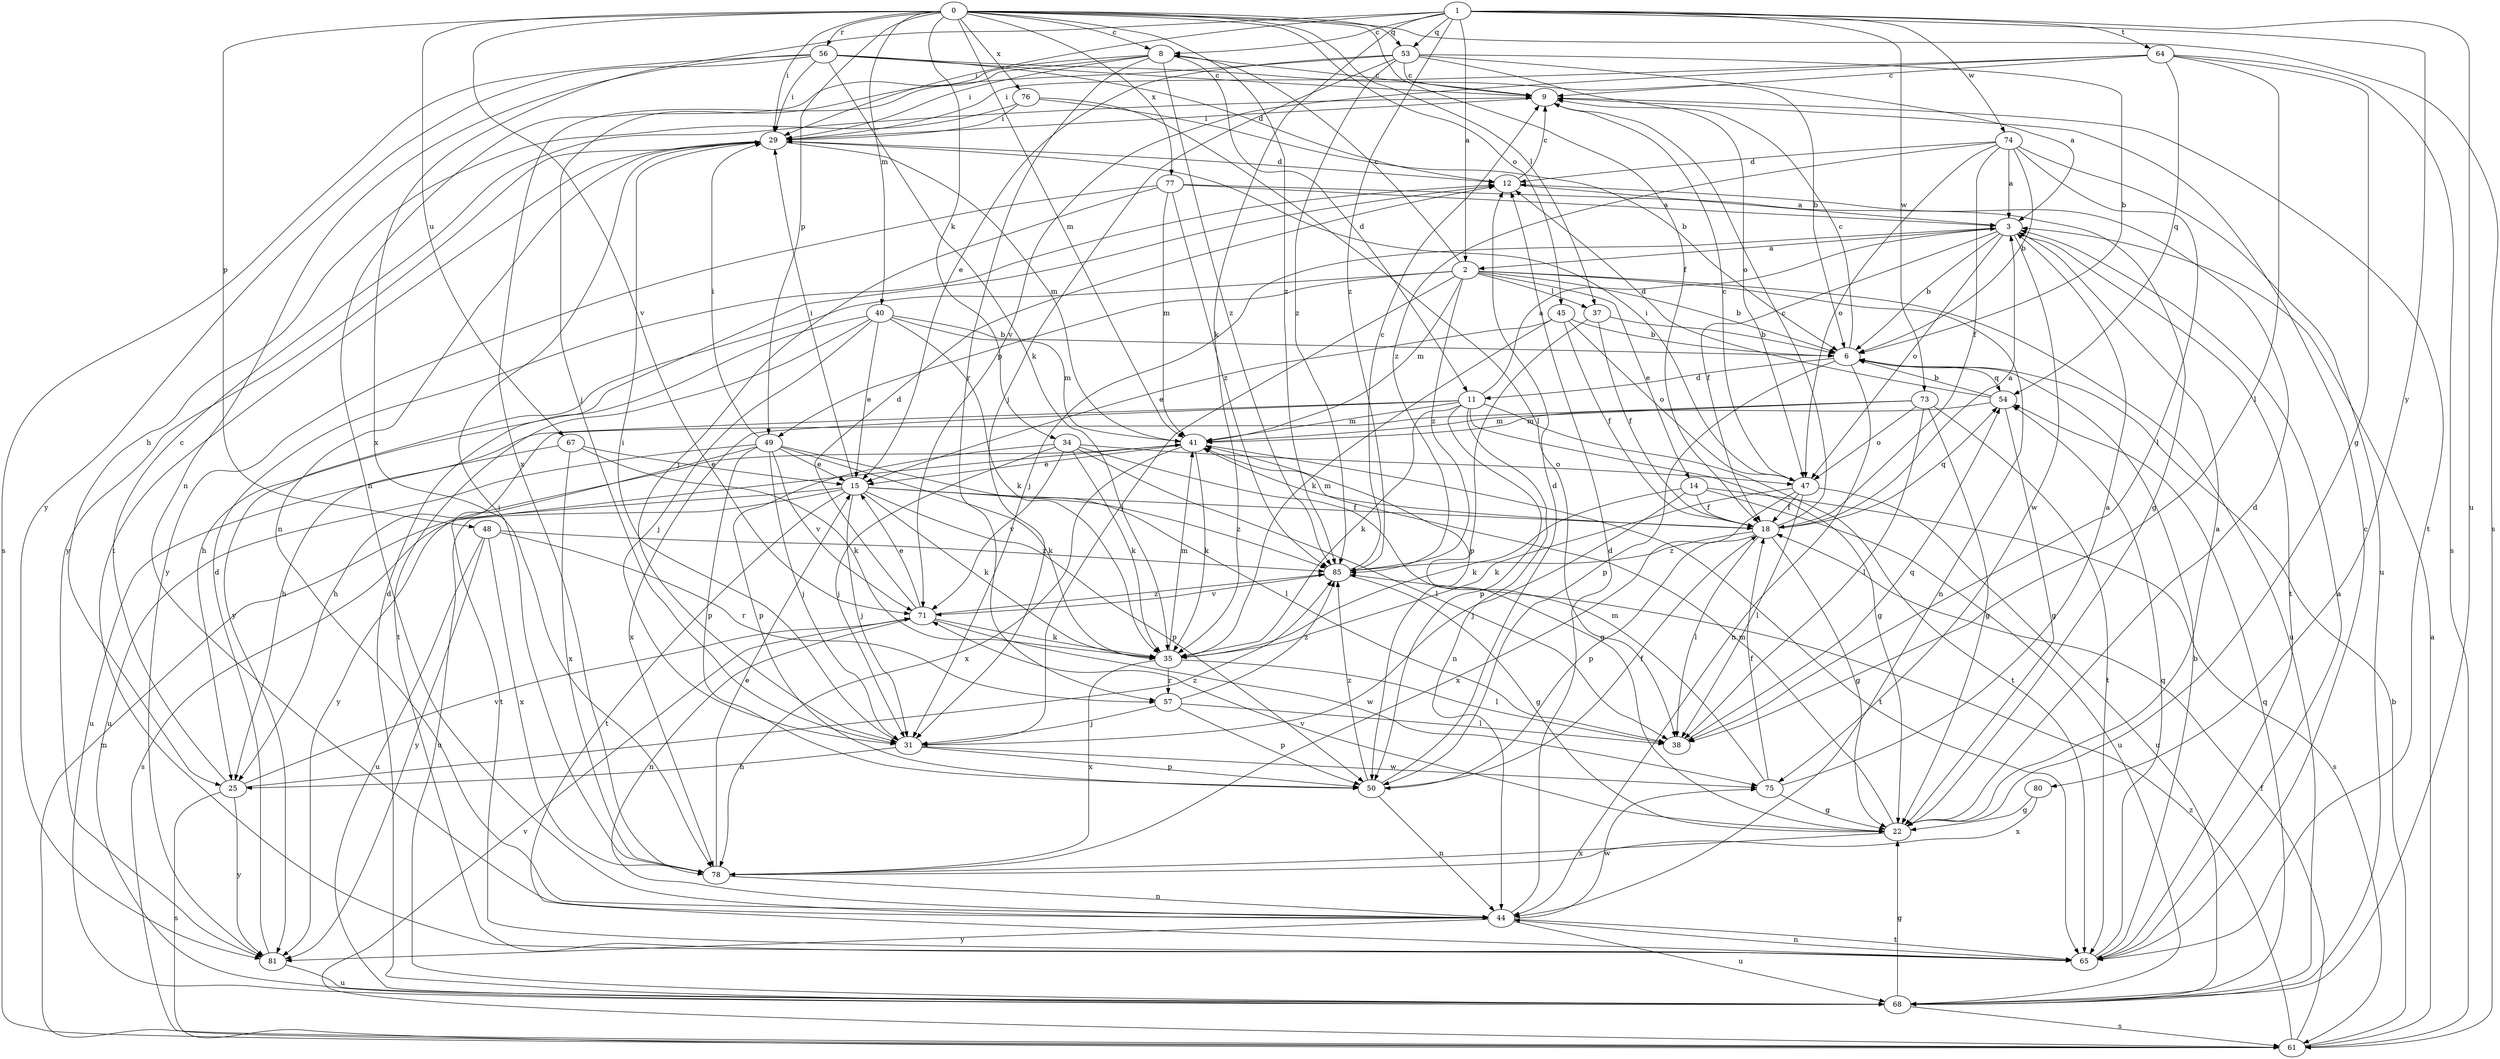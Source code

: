 strict digraph  {
0;
1;
2;
3;
6;
8;
9;
11;
12;
14;
15;
18;
22;
25;
29;
31;
34;
35;
37;
38;
40;
41;
44;
45;
47;
48;
49;
50;
53;
54;
56;
57;
61;
64;
65;
67;
68;
71;
73;
74;
75;
76;
77;
78;
80;
81;
85;
0 -> 8  [label=c];
0 -> 18  [label=f];
0 -> 29  [label=i];
0 -> 34  [label=k];
0 -> 37  [label=l];
0 -> 40  [label=m];
0 -> 41  [label=m];
0 -> 45  [label=o];
0 -> 48  [label=p];
0 -> 49  [label=p];
0 -> 53  [label=q];
0 -> 56  [label=r];
0 -> 61  [label=s];
0 -> 67  [label=u];
0 -> 71  [label=v];
0 -> 76  [label=x];
0 -> 77  [label=x];
0 -> 85  [label=z];
1 -> 2  [label=a];
1 -> 8  [label=c];
1 -> 29  [label=i];
1 -> 35  [label=k];
1 -> 53  [label=q];
1 -> 64  [label=t];
1 -> 68  [label=u];
1 -> 73  [label=w];
1 -> 74  [label=w];
1 -> 78  [label=x];
1 -> 80  [label=y];
1 -> 85  [label=z];
2 -> 6  [label=b];
2 -> 8  [label=c];
2 -> 14  [label=e];
2 -> 31  [label=j];
2 -> 37  [label=l];
2 -> 41  [label=m];
2 -> 44  [label=n];
2 -> 49  [label=p];
2 -> 68  [label=u];
2 -> 81  [label=y];
2 -> 85  [label=z];
3 -> 2  [label=a];
3 -> 6  [label=b];
3 -> 18  [label=f];
3 -> 31  [label=j];
3 -> 47  [label=o];
3 -> 65  [label=t];
3 -> 75  [label=w];
6 -> 9  [label=c];
6 -> 11  [label=d];
6 -> 44  [label=n];
6 -> 50  [label=p];
6 -> 54  [label=q];
8 -> 9  [label=c];
8 -> 11  [label=d];
8 -> 29  [label=i];
8 -> 31  [label=j];
8 -> 44  [label=n];
8 -> 57  [label=r];
8 -> 85  [label=z];
9 -> 29  [label=i];
9 -> 65  [label=t];
11 -> 3  [label=a];
11 -> 22  [label=g];
11 -> 25  [label=h];
11 -> 35  [label=k];
11 -> 41  [label=m];
11 -> 44  [label=n];
11 -> 50  [label=p];
11 -> 65  [label=t];
11 -> 78  [label=x];
12 -> 3  [label=a];
12 -> 9  [label=c];
14 -> 18  [label=f];
14 -> 31  [label=j];
14 -> 35  [label=k];
14 -> 61  [label=s];
14 -> 68  [label=u];
15 -> 18  [label=f];
15 -> 29  [label=i];
15 -> 31  [label=j];
15 -> 35  [label=k];
15 -> 50  [label=p];
15 -> 61  [label=s];
15 -> 65  [label=t];
15 -> 68  [label=u];
15 -> 85  [label=z];
18 -> 3  [label=a];
18 -> 9  [label=c];
18 -> 22  [label=g];
18 -> 38  [label=l];
18 -> 41  [label=m];
18 -> 50  [label=p];
18 -> 54  [label=q];
18 -> 85  [label=z];
22 -> 3  [label=a];
22 -> 12  [label=d];
22 -> 41  [label=m];
22 -> 71  [label=v];
22 -> 78  [label=x];
25 -> 9  [label=c];
25 -> 61  [label=s];
25 -> 71  [label=v];
25 -> 81  [label=y];
25 -> 85  [label=z];
29 -> 12  [label=d];
29 -> 41  [label=m];
29 -> 44  [label=n];
29 -> 65  [label=t];
29 -> 81  [label=y];
31 -> 25  [label=h];
31 -> 29  [label=i];
31 -> 50  [label=p];
31 -> 75  [label=w];
34 -> 22  [label=g];
34 -> 31  [label=j];
34 -> 35  [label=k];
34 -> 38  [label=l];
34 -> 47  [label=o];
34 -> 50  [label=p];
34 -> 71  [label=v];
35 -> 38  [label=l];
35 -> 41  [label=m];
35 -> 57  [label=r];
35 -> 78  [label=x];
37 -> 6  [label=b];
37 -> 18  [label=f];
37 -> 50  [label=p];
38 -> 54  [label=q];
40 -> 6  [label=b];
40 -> 15  [label=e];
40 -> 25  [label=h];
40 -> 31  [label=j];
40 -> 35  [label=k];
40 -> 41  [label=m];
40 -> 65  [label=t];
41 -> 15  [label=e];
41 -> 35  [label=k];
41 -> 65  [label=t];
41 -> 78  [label=x];
41 -> 81  [label=y];
44 -> 12  [label=d];
44 -> 65  [label=t];
44 -> 68  [label=u];
44 -> 75  [label=w];
44 -> 81  [label=y];
45 -> 6  [label=b];
45 -> 15  [label=e];
45 -> 18  [label=f];
45 -> 35  [label=k];
45 -> 47  [label=o];
47 -> 9  [label=c];
47 -> 18  [label=f];
47 -> 29  [label=i];
47 -> 35  [label=k];
47 -> 38  [label=l];
47 -> 68  [label=u];
47 -> 78  [label=x];
48 -> 57  [label=r];
48 -> 68  [label=u];
48 -> 78  [label=x];
48 -> 81  [label=y];
48 -> 85  [label=z];
49 -> 15  [label=e];
49 -> 29  [label=i];
49 -> 31  [label=j];
49 -> 35  [label=k];
49 -> 38  [label=l];
49 -> 50  [label=p];
49 -> 65  [label=t];
49 -> 68  [label=u];
49 -> 71  [label=v];
50 -> 12  [label=d];
50 -> 18  [label=f];
50 -> 44  [label=n];
50 -> 85  [label=z];
53 -> 3  [label=a];
53 -> 6  [label=b];
53 -> 9  [label=c];
53 -> 15  [label=e];
53 -> 31  [label=j];
53 -> 47  [label=o];
53 -> 78  [label=x];
53 -> 85  [label=z];
54 -> 6  [label=b];
54 -> 12  [label=d];
54 -> 22  [label=g];
54 -> 41  [label=m];
56 -> 6  [label=b];
56 -> 9  [label=c];
56 -> 12  [label=d];
56 -> 29  [label=i];
56 -> 35  [label=k];
56 -> 44  [label=n];
56 -> 61  [label=s];
56 -> 81  [label=y];
57 -> 31  [label=j];
57 -> 38  [label=l];
57 -> 50  [label=p];
57 -> 85  [label=z];
61 -> 3  [label=a];
61 -> 6  [label=b];
61 -> 18  [label=f];
61 -> 41  [label=m];
61 -> 71  [label=v];
61 -> 85  [label=z];
64 -> 9  [label=c];
64 -> 22  [label=g];
64 -> 29  [label=i];
64 -> 38  [label=l];
64 -> 54  [label=q];
64 -> 61  [label=s];
64 -> 71  [label=v];
65 -> 3  [label=a];
65 -> 6  [label=b];
65 -> 9  [label=c];
65 -> 44  [label=n];
65 -> 54  [label=q];
67 -> 15  [label=e];
67 -> 35  [label=k];
67 -> 68  [label=u];
67 -> 78  [label=x];
68 -> 12  [label=d];
68 -> 22  [label=g];
68 -> 54  [label=q];
68 -> 61  [label=s];
71 -> 12  [label=d];
71 -> 15  [label=e];
71 -> 35  [label=k];
71 -> 44  [label=n];
71 -> 75  [label=w];
71 -> 85  [label=z];
73 -> 22  [label=g];
73 -> 25  [label=h];
73 -> 38  [label=l];
73 -> 41  [label=m];
73 -> 47  [label=o];
73 -> 65  [label=t];
74 -> 3  [label=a];
74 -> 6  [label=b];
74 -> 12  [label=d];
74 -> 18  [label=f];
74 -> 38  [label=l];
74 -> 47  [label=o];
74 -> 68  [label=u];
74 -> 85  [label=z];
75 -> 3  [label=a];
75 -> 18  [label=f];
75 -> 22  [label=g];
75 -> 41  [label=m];
76 -> 6  [label=b];
76 -> 25  [label=h];
76 -> 29  [label=i];
76 -> 38  [label=l];
77 -> 3  [label=a];
77 -> 22  [label=g];
77 -> 31  [label=j];
77 -> 41  [label=m];
77 -> 81  [label=y];
77 -> 85  [label=z];
78 -> 15  [label=e];
78 -> 29  [label=i];
78 -> 44  [label=n];
80 -> 22  [label=g];
80 -> 78  [label=x];
81 -> 12  [label=d];
81 -> 68  [label=u];
85 -> 9  [label=c];
85 -> 22  [label=g];
85 -> 71  [label=v];
}
